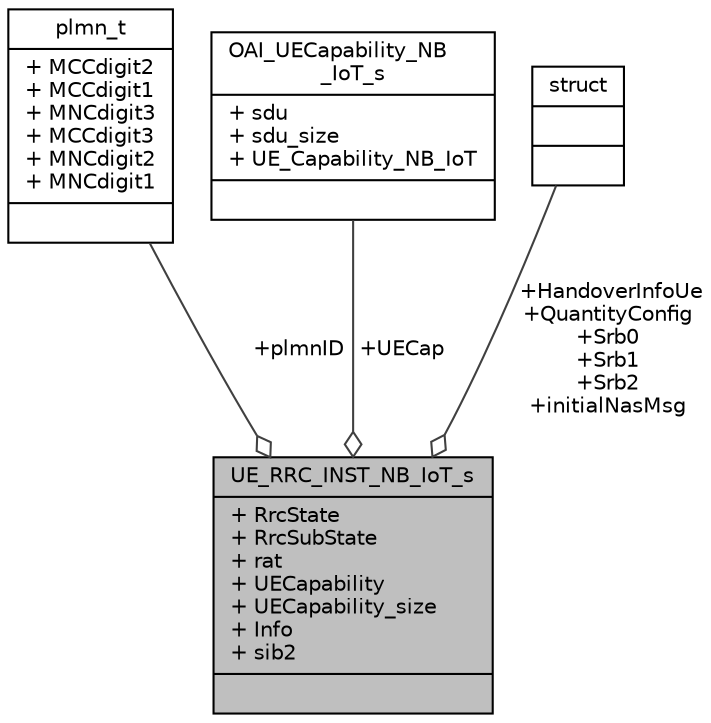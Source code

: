 digraph "UE_RRC_INST_NB_IoT_s"
{
 // LATEX_PDF_SIZE
  edge [fontname="Helvetica",fontsize="10",labelfontname="Helvetica",labelfontsize="10"];
  node [fontname="Helvetica",fontsize="10",shape=record];
  Node1 [label="{UE_RRC_INST_NB_IoT_s\n|+ RrcState\l+ RrcSubState\l+ rat\l+ UECapability\l+ UECapability_size\l+ Info\l+ sib2\l|}",height=0.2,width=0.4,color="black", fillcolor="grey75", style="filled", fontcolor="black",tooltip=" "];
  Node2 -> Node1 [color="grey25",fontsize="10",style="solid",label=" +plmnID" ,arrowhead="odiamond",fontname="Helvetica"];
  Node2 [label="{plmn_t\n|+ MCCdigit2\l+ MCCdigit1\l+ MNCdigit3\l+ MCCdigit3\l+ MNCdigit2\l+ MNCdigit1\l|}",height=0.2,width=0.4,color="black", fillcolor="white", style="filled",URL="$structplmn__t.html",tooltip=" "];
  Node3 -> Node1 [color="grey25",fontsize="10",style="solid",label=" +UECap" ,arrowhead="odiamond",fontname="Helvetica"];
  Node3 [label="{OAI_UECapability_NB\l_IoT_s\n|+ sdu\l+ sdu_size\l+ UE_Capability_NB_IoT\l|}",height=0.2,width=0.4,color="black", fillcolor="white", style="filled",URL="$structOAI__UECapability__NB__IoT__s.html",tooltip=" "];
  Node4 -> Node1 [color="grey25",fontsize="10",style="solid",label=" +HandoverInfoUe\n+QuantityConfig\n+Srb0\n+Srb1\n+Srb2\n+initialNasMsg" ,arrowhead="odiamond",fontname="Helvetica"];
  Node4 [label="{struct\n||}",height=0.2,width=0.4,color="black", fillcolor="white", style="filled",URL="$structstruct.html",tooltip="holds vehicle id and initial pointer to the head of the linked list in hastable"];
}
